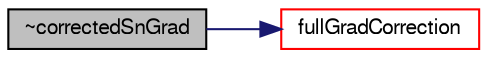 digraph "~correctedSnGrad"
{
  bgcolor="transparent";
  edge [fontname="FreeSans",fontsize="10",labelfontname="FreeSans",labelfontsize="10"];
  node [fontname="FreeSans",fontsize="10",shape=record];
  rankdir="LR";
  Node327 [label="~correctedSnGrad",height=0.2,width=0.4,color="black", fillcolor="grey75", style="filled", fontcolor="black"];
  Node327 -> Node328 [color="midnightblue",fontsize="10",style="solid",fontname="FreeSans"];
  Node328 [label="fullGradCorrection",height=0.2,width=0.4,color="red",URL="$a22594.html#ae3eb8307c31a36fcb2cbf122a447896b",tooltip="Return the explicit correction to the correctedSnGrad. "];
}

